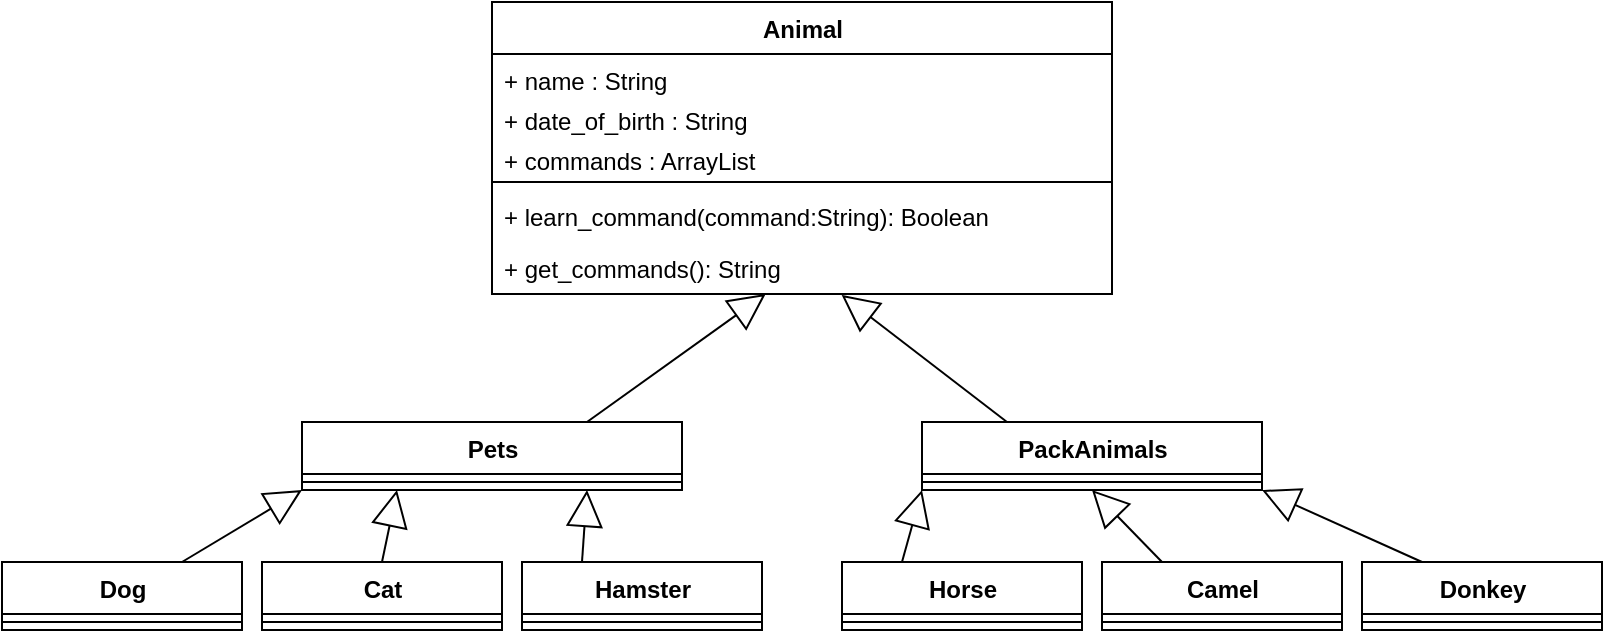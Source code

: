 <mxfile version="24.8.6">
  <diagram id="MhQAnbnU6FKPCHhk7HTt" name="Page-1">
    <mxGraphModel dx="1106" dy="621" grid="1" gridSize="10" guides="1" tooltips="1" connect="1" arrows="1" fold="1" page="1" pageScale="1" pageWidth="850" pageHeight="1100" background="#ffffff" math="0" shadow="0">
      <root>
        <mxCell id="0" />
        <mxCell id="1" parent="0" />
        <mxCell id="16" value="Animal" style="swimlane;fontStyle=1;align=center;verticalAlign=top;childLayout=stackLayout;horizontal=1;startSize=26;horizontalStack=0;resizeParent=1;resizeParentMax=0;resizeLast=0;collapsible=1;marginBottom=0;fillStyle=solid;strokeColor=default;html=1;" parent="1" vertex="1">
          <mxGeometry x="265" y="30" width="310" height="146" as="geometry" />
        </mxCell>
        <mxCell id="17" value="&lt;div&gt;&lt;span style=&quot;background-color: initial;&quot;&gt;+ name : String&lt;/span&gt;&lt;/div&gt;" style="text;strokeColor=none;fillColor=none;align=left;verticalAlign=top;spacingLeft=4;spacingRight=4;overflow=hidden;rotatable=0;points=[[0,0.5],[1,0.5]];portConstraint=eastwest;fillStyle=solid;html=1;" parent="16" vertex="1">
          <mxGeometry y="26" width="310" height="20" as="geometry" />
        </mxCell>
        <mxCell id="22" value="+ date_of_birth : String" style="text;strokeColor=none;fillColor=none;align=left;verticalAlign=top;spacingLeft=4;spacingRight=4;overflow=hidden;rotatable=0;points=[[0,0.5],[1,0.5]];portConstraint=eastwest;fillStyle=solid;html=1;" parent="16" vertex="1">
          <mxGeometry y="46" width="310" height="20" as="geometry" />
        </mxCell>
        <mxCell id="23" value="+ commands : ArrayList" style="text;strokeColor=none;fillColor=none;align=left;verticalAlign=top;spacingLeft=4;spacingRight=4;overflow=hidden;rotatable=0;points=[[0,0.5],[1,0.5]];portConstraint=eastwest;fillStyle=solid;html=1;" parent="16" vertex="1">
          <mxGeometry y="66" width="310" height="20" as="geometry" />
        </mxCell>
        <mxCell id="18" value="" style="line;strokeWidth=1;fillColor=none;align=left;verticalAlign=middle;spacingTop=-1;spacingLeft=3;spacingRight=3;rotatable=0;labelPosition=right;points=[];portConstraint=eastwest;strokeColor=inherit;fillStyle=solid;html=1;" parent="16" vertex="1">
          <mxGeometry y="86" width="310" height="8" as="geometry" />
        </mxCell>
        <mxCell id="19" value="+ learn_command(command:String): Boolean" style="text;strokeColor=none;fillColor=none;align=left;verticalAlign=top;spacingLeft=4;spacingRight=4;overflow=hidden;rotatable=0;points=[[0,0.5],[1,0.5]];portConstraint=eastwest;fillStyle=solid;html=1;" parent="16" vertex="1">
          <mxGeometry y="94" width="310" height="26" as="geometry" />
        </mxCell>
        <mxCell id="21" value="+ get_commands(): String" style="text;strokeColor=none;fillColor=none;align=left;verticalAlign=top;spacingLeft=4;spacingRight=4;overflow=hidden;rotatable=0;points=[[0,0.5],[1,0.5]];portConstraint=eastwest;fillStyle=solid;html=1;" parent="16" vertex="1">
          <mxGeometry y="120" width="310" height="26" as="geometry" />
        </mxCell>
        <mxCell id="24" value="" style="endArrow=block;endSize=16;endFill=0;html=1;rounded=0;exitX=0.75;exitY=0;exitDx=0;exitDy=0;" parent="1" source="25" target="21" edge="1">
          <mxGeometry width="160" relative="1" as="geometry">
            <mxPoint x="250" y="270" as="sourcePoint" />
            <mxPoint x="370" y="350" as="targetPoint" />
          </mxGeometry>
        </mxCell>
        <mxCell id="25" value="Pets" style="swimlane;fontStyle=1;align=center;verticalAlign=top;childLayout=stackLayout;horizontal=1;startSize=26;horizontalStack=0;resizeParent=1;resizeParentMax=0;resizeLast=0;collapsible=1;marginBottom=0;fillStyle=solid;strokeColor=default;html=1;" parent="1" vertex="1">
          <mxGeometry x="170" y="240" width="190" height="34" as="geometry" />
        </mxCell>
        <mxCell id="29" value="" style="line;strokeWidth=1;fillColor=none;align=left;verticalAlign=middle;spacingTop=-1;spacingLeft=3;spacingRight=3;rotatable=0;labelPosition=right;points=[];portConstraint=eastwest;strokeColor=inherit;fillStyle=solid;html=1;" parent="25" vertex="1">
          <mxGeometry y="26" width="190" height="8" as="geometry" />
        </mxCell>
        <mxCell id="32" value="PackAnimals" style="swimlane;fontStyle=1;align=center;verticalAlign=top;childLayout=stackLayout;horizontal=1;startSize=26;horizontalStack=0;resizeParent=1;resizeParentMax=0;resizeLast=0;collapsible=1;marginBottom=0;fillStyle=solid;strokeColor=default;html=1;" parent="1" vertex="1">
          <mxGeometry x="480" y="240" width="170" height="34" as="geometry" />
        </mxCell>
        <mxCell id="36" value="" style="line;strokeWidth=1;fillColor=none;align=left;verticalAlign=middle;spacingTop=-1;spacingLeft=3;spacingRight=3;rotatable=0;labelPosition=right;points=[];portConstraint=eastwest;strokeColor=inherit;fillStyle=solid;html=1;" parent="32" vertex="1">
          <mxGeometry y="26" width="170" height="8" as="geometry" />
        </mxCell>
        <mxCell id="39" value="" style="endArrow=block;endSize=16;endFill=0;html=1;rounded=0;exitX=0.25;exitY=0;exitDx=0;exitDy=0;entryX=0.564;entryY=1.019;entryDx=0;entryDy=0;entryPerimeter=0;" parent="1" source="32" target="21" edge="1">
          <mxGeometry width="160" relative="1" as="geometry">
            <mxPoint x="255" y="280" as="sourcePoint" />
            <mxPoint x="408.738" y="186" as="targetPoint" />
          </mxGeometry>
        </mxCell>
        <mxCell id="42" value="Dog" style="swimlane;fontStyle=1;align=center;verticalAlign=top;childLayout=stackLayout;horizontal=1;startSize=26;horizontalStack=0;resizeParent=1;resizeParentMax=0;resizeLast=0;collapsible=1;marginBottom=0;fillStyle=solid;strokeColor=default;html=1;" parent="1" vertex="1">
          <mxGeometry x="20" y="310" width="120" height="34" as="geometry" />
        </mxCell>
        <mxCell id="43" value="" style="line;strokeWidth=1;fillColor=none;align=left;verticalAlign=middle;spacingTop=-1;spacingLeft=3;spacingRight=3;rotatable=0;labelPosition=right;points=[];portConstraint=eastwest;strokeColor=inherit;fillStyle=solid;html=1;" parent="42" vertex="1">
          <mxGeometry y="26" width="120" height="8" as="geometry" />
        </mxCell>
        <mxCell id="46" value="Cat" style="swimlane;fontStyle=1;align=center;verticalAlign=top;childLayout=stackLayout;horizontal=1;startSize=26;horizontalStack=0;resizeParent=1;resizeParentMax=0;resizeLast=0;collapsible=1;marginBottom=0;fillStyle=solid;strokeColor=default;html=1;" parent="1" vertex="1">
          <mxGeometry x="150" y="310" width="120" height="34" as="geometry" />
        </mxCell>
        <mxCell id="47" value="" style="line;strokeWidth=1;fillColor=none;align=left;verticalAlign=middle;spacingTop=-1;spacingLeft=3;spacingRight=3;rotatable=0;labelPosition=right;points=[];portConstraint=eastwest;strokeColor=inherit;fillStyle=solid;html=1;" parent="46" vertex="1">
          <mxGeometry y="26" width="120" height="8" as="geometry" />
        </mxCell>
        <mxCell id="48" value="Hamster" style="swimlane;fontStyle=1;align=center;verticalAlign=top;childLayout=stackLayout;horizontal=1;startSize=26;horizontalStack=0;resizeParent=1;resizeParentMax=0;resizeLast=0;collapsible=1;marginBottom=0;fillStyle=solid;strokeColor=default;html=1;" parent="1" vertex="1">
          <mxGeometry x="280" y="310" width="120" height="34" as="geometry" />
        </mxCell>
        <mxCell id="49" value="" style="line;strokeWidth=1;fillColor=none;align=left;verticalAlign=middle;spacingTop=-1;spacingLeft=3;spacingRight=3;rotatable=0;labelPosition=right;points=[];portConstraint=eastwest;strokeColor=inherit;fillStyle=solid;html=1;" parent="48" vertex="1">
          <mxGeometry y="26" width="120" height="8" as="geometry" />
        </mxCell>
        <mxCell id="50" value="" style="endArrow=block;endSize=16;endFill=0;html=1;rounded=0;exitX=0.75;exitY=0;exitDx=0;exitDy=0;entryX=0;entryY=1;entryDx=0;entryDy=0;" parent="1" source="42" target="25" edge="1">
          <mxGeometry width="160" relative="1" as="geometry">
            <mxPoint x="322.5" y="250" as="sourcePoint" />
            <mxPoint x="411.851" y="186" as="targetPoint" />
          </mxGeometry>
        </mxCell>
        <mxCell id="51" value="" style="endArrow=block;endSize=16;endFill=0;html=1;rounded=0;exitX=0.5;exitY=0;exitDx=0;exitDy=0;entryX=0.25;entryY=1;entryDx=0;entryDy=0;" parent="1" source="46" target="25" edge="1">
          <mxGeometry width="160" relative="1" as="geometry">
            <mxPoint x="120.0" y="320" as="sourcePoint" />
            <mxPoint x="220" y="280" as="targetPoint" />
          </mxGeometry>
        </mxCell>
        <mxCell id="52" value="" style="endArrow=block;endSize=16;endFill=0;html=1;rounded=0;exitX=0.25;exitY=0;exitDx=0;exitDy=0;entryX=0.75;entryY=1;entryDx=0;entryDy=0;" parent="1" source="48" target="25" edge="1">
          <mxGeometry width="160" relative="1" as="geometry">
            <mxPoint x="300" y="310" as="sourcePoint" />
            <mxPoint x="320" y="280" as="targetPoint" />
          </mxGeometry>
        </mxCell>
        <mxCell id="54" value="Horse" style="swimlane;fontStyle=1;align=center;verticalAlign=top;childLayout=stackLayout;horizontal=1;startSize=26;horizontalStack=0;resizeParent=1;resizeParentMax=0;resizeLast=0;collapsible=1;marginBottom=0;fillStyle=solid;strokeColor=default;html=1;" parent="1" vertex="1">
          <mxGeometry x="440" y="310" width="120" height="34" as="geometry" />
        </mxCell>
        <mxCell id="55" value="" style="line;strokeWidth=1;fillColor=none;align=left;verticalAlign=middle;spacingTop=-1;spacingLeft=3;spacingRight=3;rotatable=0;labelPosition=right;points=[];portConstraint=eastwest;strokeColor=inherit;fillStyle=solid;html=1;" parent="54" vertex="1">
          <mxGeometry y="26" width="120" height="8" as="geometry" />
        </mxCell>
        <mxCell id="56" value="" style="endArrow=block;endSize=16;endFill=0;html=1;rounded=0;exitX=0.25;exitY=0;exitDx=0;exitDy=0;entryX=0;entryY=1;entryDx=0;entryDy=0;" parent="1" source="54" target="32" edge="1">
          <mxGeometry width="160" relative="1" as="geometry">
            <mxPoint x="460" y="310" as="sourcePoint" />
            <mxPoint x="472.5" y="274" as="targetPoint" />
          </mxGeometry>
        </mxCell>
        <mxCell id="57" value="Camel" style="swimlane;fontStyle=1;align=center;verticalAlign=top;childLayout=stackLayout;horizontal=1;startSize=26;horizontalStack=0;resizeParent=1;resizeParentMax=0;resizeLast=0;collapsible=1;marginBottom=0;fillStyle=solid;strokeColor=default;html=1;" parent="1" vertex="1">
          <mxGeometry x="570" y="310" width="120" height="34" as="geometry" />
        </mxCell>
        <mxCell id="58" value="" style="line;strokeWidth=1;fillColor=none;align=left;verticalAlign=middle;spacingTop=-1;spacingLeft=3;spacingRight=3;rotatable=0;labelPosition=right;points=[];portConstraint=eastwest;strokeColor=inherit;fillStyle=solid;html=1;" parent="57" vertex="1">
          <mxGeometry y="26" width="120" height="8" as="geometry" />
        </mxCell>
        <mxCell id="59" value="" style="endArrow=block;endSize=16;endFill=0;html=1;rounded=0;exitX=0.25;exitY=0;exitDx=0;exitDy=0;entryX=0.5;entryY=1;entryDx=0;entryDy=0;" parent="1" source="57" target="32" edge="1">
          <mxGeometry width="160" relative="1" as="geometry">
            <mxPoint x="590" y="310" as="sourcePoint" />
            <mxPoint x="602.5" y="274" as="targetPoint" />
          </mxGeometry>
        </mxCell>
        <mxCell id="60" value="Donkey" style="swimlane;fontStyle=1;align=center;verticalAlign=top;childLayout=stackLayout;horizontal=1;startSize=26;horizontalStack=0;resizeParent=1;resizeParentMax=0;resizeLast=0;collapsible=1;marginBottom=0;fillStyle=solid;strokeColor=default;html=1;" parent="1" vertex="1">
          <mxGeometry x="700" y="310" width="120" height="34" as="geometry" />
        </mxCell>
        <mxCell id="61" value="" style="line;strokeWidth=1;fillColor=none;align=left;verticalAlign=middle;spacingTop=-1;spacingLeft=3;spacingRight=3;rotatable=0;labelPosition=right;points=[];portConstraint=eastwest;strokeColor=inherit;fillStyle=solid;html=1;" parent="60" vertex="1">
          <mxGeometry y="26" width="120" height="8" as="geometry" />
        </mxCell>
        <mxCell id="62" value="" style="endArrow=block;endSize=16;endFill=0;html=1;rounded=0;exitX=0.25;exitY=0;exitDx=0;exitDy=0;entryX=1;entryY=1;entryDx=0;entryDy=0;" parent="1" source="60" target="32" edge="1">
          <mxGeometry width="160" relative="1" as="geometry">
            <mxPoint x="720" y="310" as="sourcePoint" />
            <mxPoint x="732.5" y="274" as="targetPoint" />
          </mxGeometry>
        </mxCell>
      </root>
    </mxGraphModel>
  </diagram>
</mxfile>
